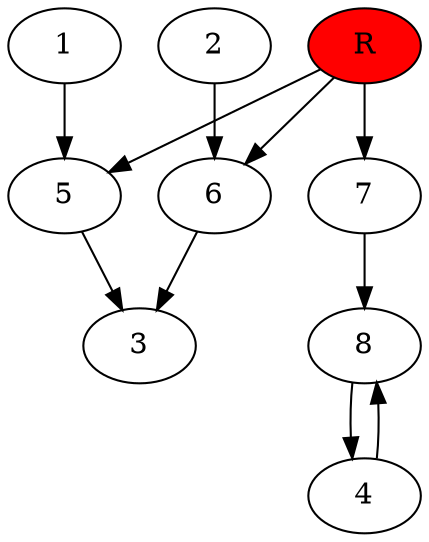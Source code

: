 digraph prb10628 {
	1
	2
	3
	4
	5
	6
	7
	8
	R [fillcolor="#ff0000" style=filled]
	1 -> 5
	2 -> 6
	4 -> 8
	5 -> 3
	6 -> 3
	7 -> 8
	8 -> 4
	R -> 5
	R -> 6
	R -> 7
}
